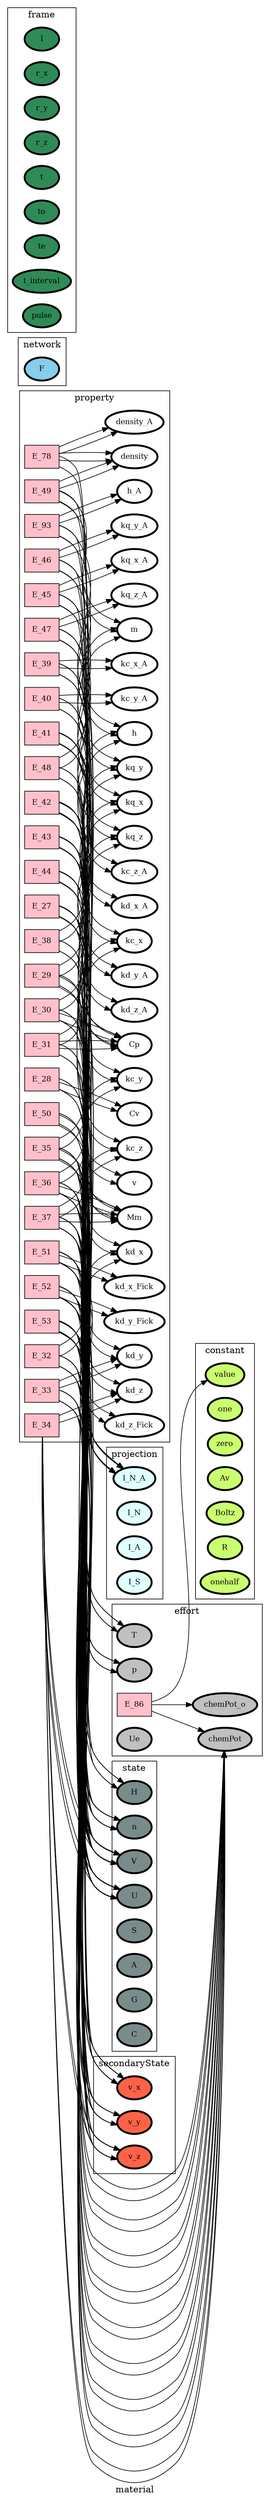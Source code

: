 digraph material {
label=material;
rankdir=LR;
E_93 -> V_47  [splines=ortho];
E_93 -> V_48  [splines=ortho];
E_27 -> V_19  [splines=ortho];
E_27 -> V_22  [splines=ortho];
E_28 -> V_16  [splines=ortho];
E_28 -> V_19  [splines=ortho];
E_29 -> V_15  [splines=ortho];
E_29 -> V_27  [splines=ortho];
E_29 -> V_36  [splines=ortho];
E_30 -> V_15  [splines=ortho];
E_30 -> V_28  [splines=ortho];
E_30 -> V_36  [splines=ortho];
E_31 -> V_15  [splines=ortho];
E_31 -> V_29  [splines=ortho];
E_31 -> V_36  [splines=ortho];
E_32 -> V_15  [splines=ortho];
E_32 -> V_16  [splines=ortho];
E_32 -> V_21  [splines=ortho];
E_32 -> V_27  [splines=ortho];
E_33 -> V_15  [splines=ortho];
E_33 -> V_16  [splines=ortho];
E_33 -> V_21  [splines=ortho];
E_33 -> V_28  [splines=ortho];
E_34 -> V_15  [splines=ortho];
E_34 -> V_16  [splines=ortho];
E_34 -> V_21  [splines=ortho];
E_34 -> V_29  [splines=ortho];
E_35 -> V_15  [splines=ortho];
E_35 -> V_16  [splines=ortho];
E_35 -> V_20  [splines=ortho];
E_35 -> V_21  [splines=ortho];
E_35 -> V_26  [splines=ortho];
E_35 -> V_27  [splines=ortho];
E_36 -> V_15  [splines=ortho];
E_36 -> V_16  [splines=ortho];
E_36 -> V_20  [splines=ortho];
E_36 -> V_21  [splines=ortho];
E_36 -> V_26  [splines=ortho];
E_36 -> V_28  [splines=ortho];
E_37 -> V_15  [splines=ortho];
E_37 -> V_16  [splines=ortho];
E_37 -> V_20  [splines=ortho];
E_37 -> V_21  [splines=ortho];
E_37 -> V_26  [splines=ortho];
E_37 -> V_29  [splines=ortho];
E_38 -> V_18  [splines=ortho];
E_38 -> V_22  [splines=ortho];
E_39 -> V_44  [splines=ortho];
E_39 -> V_48  [splines=ortho];
E_40 -> V_45  [splines=ortho];
E_40 -> V_48  [splines=ortho];
E_41 -> V_46  [splines=ortho];
E_41 -> V_48  [splines=ortho];
E_42 -> V_41  [splines=ortho];
E_42 -> V_48  [splines=ortho];
E_43 -> V_42  [splines=ortho];
E_43 -> V_48  [splines=ortho];
E_44 -> V_43  [splines=ortho];
E_44 -> V_48  [splines=ortho];
E_45 -> V_38  [splines=ortho];
E_45 -> V_48  [splines=ortho];
E_46 -> V_39  [splines=ortho];
E_46 -> V_48  [splines=ortho];
E_47 -> V_40  [splines=ortho];
E_47 -> V_48  [splines=ortho];
E_48 -> V_18  [splines=ortho];
E_48 -> V_26  [splines=ortho];
E_49 -> V_15  [splines=ortho];
E_49 -> V_58  [splines=ortho];
E_50 -> V_15  [splines=ortho];
E_50 -> V_18  [splines=ortho];
E_51 -> V_16  [splines=ortho];
E_51 -> V_18  [splines=ortho];
E_51 -> V_21  [splines=ortho];
E_51 -> V_27  [splines=ortho];
E_51 -> V_48  [splines=ortho];
E_52 -> V_16  [splines=ortho];
E_52 -> V_18  [splines=ortho];
E_52 -> V_21  [splines=ortho];
E_52 -> V_28  [splines=ortho];
E_52 -> V_48  [splines=ortho];
E_53 -> V_16  [splines=ortho];
E_53 -> V_18  [splines=ortho];
E_53 -> V_21  [splines=ortho];
E_53 -> V_29  [splines=ortho];
E_53 -> V_48  [splines=ortho];
E_78 -> V_48  [splines=ortho];
E_78 -> V_59  [splines=ortho];
subgraph cluster_material___property {
label=property;
rankdir=LR;
V_107 [fillcolor=white, fontsize=12, label=h_A, penwidth=3, style=filled];
V_26 [fillcolor=white, fontsize=12, label=Mm, penwidth=3, style=filled];
V_36 [fillcolor=white, fontsize=12, label=Cp, penwidth=3, style=filled];
V_37 [fillcolor=white, fontsize=12, label=Cv, penwidth=3, style=filled];
V_38 [fillcolor=white, fontsize=12, label=kq_x, penwidth=3, style=filled];
V_39 [fillcolor=white, fontsize=12, label=kq_y, penwidth=3, style=filled];
V_40 [fillcolor=white, fontsize=12, label=kq_z, penwidth=3, style=filled];
V_41 [fillcolor=white, fontsize=12, label=kd_x, penwidth=3, style=filled];
V_42 [fillcolor=white, fontsize=12, label=kd_y, penwidth=3, style=filled];
V_43 [fillcolor=white, fontsize=12, label=kd_z, penwidth=3, style=filled];
V_44 [fillcolor=white, fontsize=12, label=kc_x, penwidth=3, style=filled];
V_45 [fillcolor=white, fontsize=12, label=kc_y, penwidth=3, style=filled];
V_46 [fillcolor=white, fontsize=12, label=kc_z, penwidth=3, style=filled];
V_47 [fillcolor=white, fontsize=12, label=h, penwidth=3, style=filled];
V_49 [fillcolor=white, fontsize=12, label=kc_x_A, penwidth=3, style=filled];
V_50 [fillcolor=white, fontsize=12, label=kc_y_A, penwidth=3, style=filled];
V_51 [fillcolor=white, fontsize=12, label=kc_z_A, penwidth=3, style=filled];
V_52 [fillcolor=white, fontsize=12, label=kd_x_A, penwidth=3, style=filled];
V_53 [fillcolor=white, fontsize=12, label=kd_y_A, penwidth=3, style=filled];
V_54 [fillcolor=white, fontsize=12, label=kd_z_A, penwidth=3, style=filled];
V_55 [fillcolor=white, fontsize=12, label=kq_x_A, penwidth=3, style=filled];
V_56 [fillcolor=white, fontsize=12, label=kq_y_A, penwidth=3, style=filled];
V_57 [fillcolor=white, fontsize=12, label=kq_z_A, penwidth=3, style=filled];
V_58 [fillcolor=white, fontsize=12, label=m, penwidth=3, style=filled];
V_59 [fillcolor=white, fontsize=12, label=density, penwidth=3, style=filled];
V_60 [fillcolor=white, fontsize=12, label=v, penwidth=3, style=filled];
V_61 [fillcolor=white, fontsize=12, label=kd_x_Fick, penwidth=3, style=filled];
V_62 [fillcolor=white, fontsize=12, label=kd_y_Fick, penwidth=3, style=filled];
V_63 [fillcolor=white, fontsize=12, label=kd_z_Fick, penwidth=3, style=filled];
V_89 [fillcolor=white, fontsize=12, label=density_A, penwidth=3, style=filled];
E_93 [fillcolor=pink, fontsize=12, shape=box, style=filled];
E_93 -> V_107  [splines=ortho];
E_27 [fillcolor=pink, fontsize=12, shape=box, style=filled];
E_27 -> V_36  [splines=ortho];
E_28 [fillcolor=pink, fontsize=12, shape=box, style=filled];
E_28 -> V_37  [splines=ortho];
E_29 [fillcolor=pink, fontsize=12, shape=box, style=filled];
E_29 -> V_38  [splines=ortho];
E_30 [fillcolor=pink, fontsize=12, shape=box, style=filled];
E_30 -> V_39  [splines=ortho];
E_31 [fillcolor=pink, fontsize=12, shape=box, style=filled];
E_31 -> V_40  [splines=ortho];
E_32 [fillcolor=pink, fontsize=12, shape=box, style=filled];
E_32 -> V_41  [splines=ortho];
E_33 [fillcolor=pink, fontsize=12, shape=box, style=filled];
E_33 -> V_42  [splines=ortho];
E_34 [fillcolor=pink, fontsize=12, shape=box, style=filled];
E_34 -> V_43  [splines=ortho];
E_35 [fillcolor=pink, fontsize=12, shape=box, style=filled];
E_35 -> V_44  [splines=ortho];
E_36 [fillcolor=pink, fontsize=12, shape=box, style=filled];
E_36 -> V_45  [splines=ortho];
E_37 [fillcolor=pink, fontsize=12, shape=box, style=filled];
E_37 -> V_46  [splines=ortho];
E_38 [fillcolor=pink, fontsize=12, shape=box, style=filled];
E_38 -> V_47  [splines=ortho];
E_39 [fillcolor=pink, fontsize=12, shape=box, style=filled];
E_39 -> V_49  [splines=ortho];
E_40 [fillcolor=pink, fontsize=12, shape=box, style=filled];
E_40 -> V_50  [splines=ortho];
E_41 [fillcolor=pink, fontsize=12, shape=box, style=filled];
E_41 -> V_51  [splines=ortho];
E_42 [fillcolor=pink, fontsize=12, shape=box, style=filled];
E_42 -> V_52  [splines=ortho];
E_43 [fillcolor=pink, fontsize=12, shape=box, style=filled];
E_43 -> V_53  [splines=ortho];
E_44 [fillcolor=pink, fontsize=12, shape=box, style=filled];
E_44 -> V_54  [splines=ortho];
E_45 [fillcolor=pink, fontsize=12, shape=box, style=filled];
E_45 -> V_55  [splines=ortho];
E_46 [fillcolor=pink, fontsize=12, shape=box, style=filled];
E_46 -> V_56  [splines=ortho];
E_47 [fillcolor=pink, fontsize=12, shape=box, style=filled];
E_47 -> V_57  [splines=ortho];
E_48 [fillcolor=pink, fontsize=12, shape=box, style=filled];
E_48 -> V_58  [splines=ortho];
E_49 [fillcolor=pink, fontsize=12, shape=box, style=filled];
E_49 -> V_59  [splines=ortho];
E_50 [fillcolor=pink, fontsize=12, shape=box, style=filled];
E_50 -> V_60  [splines=ortho];
E_51 [fillcolor=pink, fontsize=12, shape=box, style=filled];
E_51 -> V_61  [splines=ortho];
E_52 [fillcolor=pink, fontsize=12, shape=box, style=filled];
E_52 -> V_62  [splines=ortho];
E_53 [fillcolor=pink, fontsize=12, shape=box, style=filled];
E_53 -> V_63  [splines=ortho];
E_78 [fillcolor=pink, fontsize=12, shape=box, style=filled];
E_78 -> V_89  [splines=ortho];
}

subgraph cluster_material___network {
label=network;
rankdir=LR;
V_10 [fillcolor=skyblue, fontsize=12, label=F, penwidth=3, style=filled];
}

subgraph cluster_material___projection {
label=projection;
rankdir=LR;
V_48 [fillcolor=lightcyan, fontsize=12, label=I_N_A, penwidth=3, style=filled];
V_96 [fillcolor=lightcyan, fontsize=12, label=I_N, penwidth=3, style=filled];
V_97 [fillcolor=lightcyan, fontsize=12, label=I_A, penwidth=3, style=filled];
V_98 [fillcolor=lightcyan, fontsize=12, label=I_S, penwidth=3, style=filled];
}

subgraph cluster_material___differenceOperator {
label=differenceOperator;
rankdir=LR;
}

subgraph cluster_material___frame {
label=frame;
rankdir=LR;
V_11 [fillcolor=seagreen4, fontsize=12, label=l, penwidth=3, style=filled];
V_12 [fillcolor=seagreen4, fontsize=12, label=r_x, penwidth=3, style=filled];
V_13 [fillcolor=seagreen4, fontsize=12, label=r_y, penwidth=3, style=filled];
V_14 [fillcolor=seagreen4, fontsize=12, label=r_z, penwidth=3, style=filled];
V_4 [fillcolor=seagreen4, fontsize=12, label=t, penwidth=3, style=filled];
V_5 [fillcolor=seagreen4, fontsize=12, label=to, penwidth=3, style=filled];
V_6 [fillcolor=seagreen4, fontsize=12, label=te, penwidth=3, style=filled];
V_7 [fillcolor=seagreen4, fontsize=12, label=t_interval, penwidth=3, style=filled];
V_9 [fillcolor=seagreen4, fontsize=12, label=pulse, penwidth=3, style=filled];
}

subgraph cluster_material___state {
label=state;
rankdir=LR;
V_15 [fillcolor=lightcyan4, fontsize=12, label=V, penwidth=3, style=filled];
V_16 [fillcolor=lightcyan4, fontsize=12, label=U, penwidth=3, style=filled];
V_17 [fillcolor=lightcyan4, fontsize=12, label=S, penwidth=3, style=filled];
V_18 [fillcolor=lightcyan4, fontsize=12, label=n, penwidth=3, style=filled];
V_22 [fillcolor=lightcyan4, fontsize=12, label=H, penwidth=3, style=filled];
V_23 [fillcolor=lightcyan4, fontsize=12, label=A, penwidth=3, style=filled];
V_24 [fillcolor=lightcyan4, fontsize=12, label=G, penwidth=3, style=filled];
V_25 [fillcolor=lightcyan4, fontsize=12, label=C, penwidth=3, style=filled];
}

subgraph cluster_material___constant {
label=constant;
rankdir=LR;
V_1 [fillcolor=darkolivegreen1, fontsize=12, label=value, penwidth=3, style=filled];
V_2 [fillcolor=darkolivegreen1, fontsize=12, label=one, penwidth=3, style=filled];
V_3 [fillcolor=darkolivegreen1, fontsize=12, label=zero, penwidth=3, style=filled];
V_32 [fillcolor=darkolivegreen1, fontsize=12, label=Av, penwidth=3, style=filled];
V_33 [fillcolor=darkolivegreen1, fontsize=12, label=Boltz, penwidth=3, style=filled];
V_34 [fillcolor=darkolivegreen1, fontsize=12, label=R, penwidth=3, style=filled];
V_8 [fillcolor=darkolivegreen1, fontsize=12, label=onehalf, penwidth=3, style=filled];
}

E_86 -> V_1  [splines=ortho];
E_86 -> V_21  [splines=ortho];
subgraph cluster_material___effort {
label=effort;
rankdir=LR;
V_102 [fillcolor=grey, fontsize=12, label=chemPot_o, penwidth=3, style=filled];
V_19 [fillcolor=grey, fontsize=12, label=T, penwidth=3, style=filled];
V_20 [fillcolor=grey, fontsize=12, label=p, penwidth=3, style=filled];
V_21 [fillcolor=grey, fontsize=12, label=chemPot, penwidth=3, style=filled];
V_35 [fillcolor=grey, fontsize=12, label=Ue, penwidth=3, style=filled];
E_86 [fillcolor=pink, fontsize=12, shape=box, style=filled];
E_86 -> V_102  [splines=ortho];
}

subgraph cluster_material___secondaryState {
label=secondaryState;
rankdir=LR;
V_27 [fillcolor=tomato, fontsize=12, label=v_x, penwidth=3, style=filled];
V_28 [fillcolor=tomato, fontsize=12, label=v_y, penwidth=3, style=filled];
V_29 [fillcolor=tomato, fontsize=12, label=v_z, penwidth=3, style=filled];
}

subgraph cluster_material___diffState {
label=diffState;
rankdir=LR;
}

E_93 -> V_47  [splines=ortho];
E_93 -> V_48  [splines=ortho];
E_27 -> V_19  [splines=ortho];
E_27 -> V_22  [splines=ortho];
E_28 -> V_16  [splines=ortho];
E_28 -> V_19  [splines=ortho];
E_29 -> V_15  [splines=ortho];
E_29 -> V_27  [splines=ortho];
E_29 -> V_36  [splines=ortho];
E_30 -> V_15  [splines=ortho];
E_30 -> V_28  [splines=ortho];
E_30 -> V_36  [splines=ortho];
E_31 -> V_15  [splines=ortho];
E_31 -> V_29  [splines=ortho];
E_31 -> V_36  [splines=ortho];
E_32 -> V_15  [splines=ortho];
E_32 -> V_16  [splines=ortho];
E_32 -> V_21  [splines=ortho];
E_32 -> V_27  [splines=ortho];
E_33 -> V_15  [splines=ortho];
E_33 -> V_16  [splines=ortho];
E_33 -> V_21  [splines=ortho];
E_33 -> V_28  [splines=ortho];
E_34 -> V_15  [splines=ortho];
E_34 -> V_16  [splines=ortho];
E_34 -> V_21  [splines=ortho];
E_34 -> V_29  [splines=ortho];
E_35 -> V_15  [splines=ortho];
E_35 -> V_16  [splines=ortho];
E_35 -> V_20  [splines=ortho];
E_35 -> V_21  [splines=ortho];
E_35 -> V_26  [splines=ortho];
E_35 -> V_27  [splines=ortho];
E_36 -> V_15  [splines=ortho];
E_36 -> V_16  [splines=ortho];
E_36 -> V_20  [splines=ortho];
E_36 -> V_21  [splines=ortho];
E_36 -> V_26  [splines=ortho];
E_36 -> V_28  [splines=ortho];
E_37 -> V_15  [splines=ortho];
E_37 -> V_16  [splines=ortho];
E_37 -> V_20  [splines=ortho];
E_37 -> V_21  [splines=ortho];
E_37 -> V_26  [splines=ortho];
E_37 -> V_29  [splines=ortho];
E_38 -> V_18  [splines=ortho];
E_38 -> V_22  [splines=ortho];
E_39 -> V_44  [splines=ortho];
E_39 -> V_48  [splines=ortho];
E_40 -> V_45  [splines=ortho];
E_40 -> V_48  [splines=ortho];
E_41 -> V_46  [splines=ortho];
E_41 -> V_48  [splines=ortho];
E_42 -> V_41  [splines=ortho];
E_42 -> V_48  [splines=ortho];
E_43 -> V_42  [splines=ortho];
E_43 -> V_48  [splines=ortho];
E_44 -> V_43  [splines=ortho];
E_44 -> V_48  [splines=ortho];
E_45 -> V_38  [splines=ortho];
E_45 -> V_48  [splines=ortho];
E_46 -> V_39  [splines=ortho];
E_46 -> V_48  [splines=ortho];
E_47 -> V_40  [splines=ortho];
E_47 -> V_48  [splines=ortho];
E_48 -> V_18  [splines=ortho];
E_48 -> V_26  [splines=ortho];
E_49 -> V_15  [splines=ortho];
E_49 -> V_58  [splines=ortho];
E_50 -> V_15  [splines=ortho];
E_50 -> V_18  [splines=ortho];
E_51 -> V_16  [splines=ortho];
E_51 -> V_18  [splines=ortho];
E_51 -> V_21  [splines=ortho];
E_51 -> V_27  [splines=ortho];
E_51 -> V_48  [splines=ortho];
E_52 -> V_16  [splines=ortho];
E_52 -> V_18  [splines=ortho];
E_52 -> V_21  [splines=ortho];
E_52 -> V_28  [splines=ortho];
E_52 -> V_48  [splines=ortho];
E_53 -> V_16  [splines=ortho];
E_53 -> V_18  [splines=ortho];
E_53 -> V_21  [splines=ortho];
E_53 -> V_29  [splines=ortho];
E_53 -> V_48  [splines=ortho];
E_78 -> V_48  [splines=ortho];
E_78 -> V_59  [splines=ortho];
subgraph cluster_material___property {
label=property;
rankdir=LR;
V_107 [fillcolor=white, fontsize=12, label=h_A, penwidth=3, style=filled];
V_26 [fillcolor=white, fontsize=12, label=Mm, penwidth=3, style=filled];
V_36 [fillcolor=white, fontsize=12, label=Cp, penwidth=3, style=filled];
V_37 [fillcolor=white, fontsize=12, label=Cv, penwidth=3, style=filled];
V_38 [fillcolor=white, fontsize=12, label=kq_x, penwidth=3, style=filled];
V_39 [fillcolor=white, fontsize=12, label=kq_y, penwidth=3, style=filled];
V_40 [fillcolor=white, fontsize=12, label=kq_z, penwidth=3, style=filled];
V_41 [fillcolor=white, fontsize=12, label=kd_x, penwidth=3, style=filled];
V_42 [fillcolor=white, fontsize=12, label=kd_y, penwidth=3, style=filled];
V_43 [fillcolor=white, fontsize=12, label=kd_z, penwidth=3, style=filled];
V_44 [fillcolor=white, fontsize=12, label=kc_x, penwidth=3, style=filled];
V_45 [fillcolor=white, fontsize=12, label=kc_y, penwidth=3, style=filled];
V_46 [fillcolor=white, fontsize=12, label=kc_z, penwidth=3, style=filled];
V_47 [fillcolor=white, fontsize=12, label=h, penwidth=3, style=filled];
V_49 [fillcolor=white, fontsize=12, label=kc_x_A, penwidth=3, style=filled];
V_50 [fillcolor=white, fontsize=12, label=kc_y_A, penwidth=3, style=filled];
V_51 [fillcolor=white, fontsize=12, label=kc_z_A, penwidth=3, style=filled];
V_52 [fillcolor=white, fontsize=12, label=kd_x_A, penwidth=3, style=filled];
V_53 [fillcolor=white, fontsize=12, label=kd_y_A, penwidth=3, style=filled];
V_54 [fillcolor=white, fontsize=12, label=kd_z_A, penwidth=3, style=filled];
V_55 [fillcolor=white, fontsize=12, label=kq_x_A, penwidth=3, style=filled];
V_56 [fillcolor=white, fontsize=12, label=kq_y_A, penwidth=3, style=filled];
V_57 [fillcolor=white, fontsize=12, label=kq_z_A, penwidth=3, style=filled];
V_58 [fillcolor=white, fontsize=12, label=m, penwidth=3, style=filled];
V_59 [fillcolor=white, fontsize=12, label=density, penwidth=3, style=filled];
V_60 [fillcolor=white, fontsize=12, label=v, penwidth=3, style=filled];
V_61 [fillcolor=white, fontsize=12, label=kd_x_Fick, penwidth=3, style=filled];
V_62 [fillcolor=white, fontsize=12, label=kd_y_Fick, penwidth=3, style=filled];
V_63 [fillcolor=white, fontsize=12, label=kd_z_Fick, penwidth=3, style=filled];
V_89 [fillcolor=white, fontsize=12, label=density_A, penwidth=3, style=filled];
E_93 [fillcolor=pink, fontsize=12, shape=box, style=filled];
E_93 -> V_107  [splines=ortho];
E_27 [fillcolor=pink, fontsize=12, shape=box, style=filled];
E_27 -> V_36  [splines=ortho];
E_28 [fillcolor=pink, fontsize=12, shape=box, style=filled];
E_28 -> V_37  [splines=ortho];
E_29 [fillcolor=pink, fontsize=12, shape=box, style=filled];
E_29 -> V_38  [splines=ortho];
E_30 [fillcolor=pink, fontsize=12, shape=box, style=filled];
E_30 -> V_39  [splines=ortho];
E_31 [fillcolor=pink, fontsize=12, shape=box, style=filled];
E_31 -> V_40  [splines=ortho];
E_32 [fillcolor=pink, fontsize=12, shape=box, style=filled];
E_32 -> V_41  [splines=ortho];
E_33 [fillcolor=pink, fontsize=12, shape=box, style=filled];
E_33 -> V_42  [splines=ortho];
E_34 [fillcolor=pink, fontsize=12, shape=box, style=filled];
E_34 -> V_43  [splines=ortho];
E_35 [fillcolor=pink, fontsize=12, shape=box, style=filled];
E_35 -> V_44  [splines=ortho];
E_36 [fillcolor=pink, fontsize=12, shape=box, style=filled];
E_36 -> V_45  [splines=ortho];
E_37 [fillcolor=pink, fontsize=12, shape=box, style=filled];
E_37 -> V_46  [splines=ortho];
E_38 [fillcolor=pink, fontsize=12, shape=box, style=filled];
E_38 -> V_47  [splines=ortho];
E_39 [fillcolor=pink, fontsize=12, shape=box, style=filled];
E_39 -> V_49  [splines=ortho];
E_40 [fillcolor=pink, fontsize=12, shape=box, style=filled];
E_40 -> V_50  [splines=ortho];
E_41 [fillcolor=pink, fontsize=12, shape=box, style=filled];
E_41 -> V_51  [splines=ortho];
E_42 [fillcolor=pink, fontsize=12, shape=box, style=filled];
E_42 -> V_52  [splines=ortho];
E_43 [fillcolor=pink, fontsize=12, shape=box, style=filled];
E_43 -> V_53  [splines=ortho];
E_44 [fillcolor=pink, fontsize=12, shape=box, style=filled];
E_44 -> V_54  [splines=ortho];
E_45 [fillcolor=pink, fontsize=12, shape=box, style=filled];
E_45 -> V_55  [splines=ortho];
E_46 [fillcolor=pink, fontsize=12, shape=box, style=filled];
E_46 -> V_56  [splines=ortho];
E_47 [fillcolor=pink, fontsize=12, shape=box, style=filled];
E_47 -> V_57  [splines=ortho];
E_48 [fillcolor=pink, fontsize=12, shape=box, style=filled];
E_48 -> V_58  [splines=ortho];
E_49 [fillcolor=pink, fontsize=12, shape=box, style=filled];
E_49 -> V_59  [splines=ortho];
E_50 [fillcolor=pink, fontsize=12, shape=box, style=filled];
E_50 -> V_60  [splines=ortho];
E_51 [fillcolor=pink, fontsize=12, shape=box, style=filled];
E_51 -> V_61  [splines=ortho];
E_52 [fillcolor=pink, fontsize=12, shape=box, style=filled];
E_52 -> V_62  [splines=ortho];
E_53 [fillcolor=pink, fontsize=12, shape=box, style=filled];
E_53 -> V_63  [splines=ortho];
E_78 [fillcolor=pink, fontsize=12, shape=box, style=filled];
E_78 -> V_89  [splines=ortho];
}

subgraph cluster_material___conversion {
label=conversion;
rankdir=LR;
}

}
